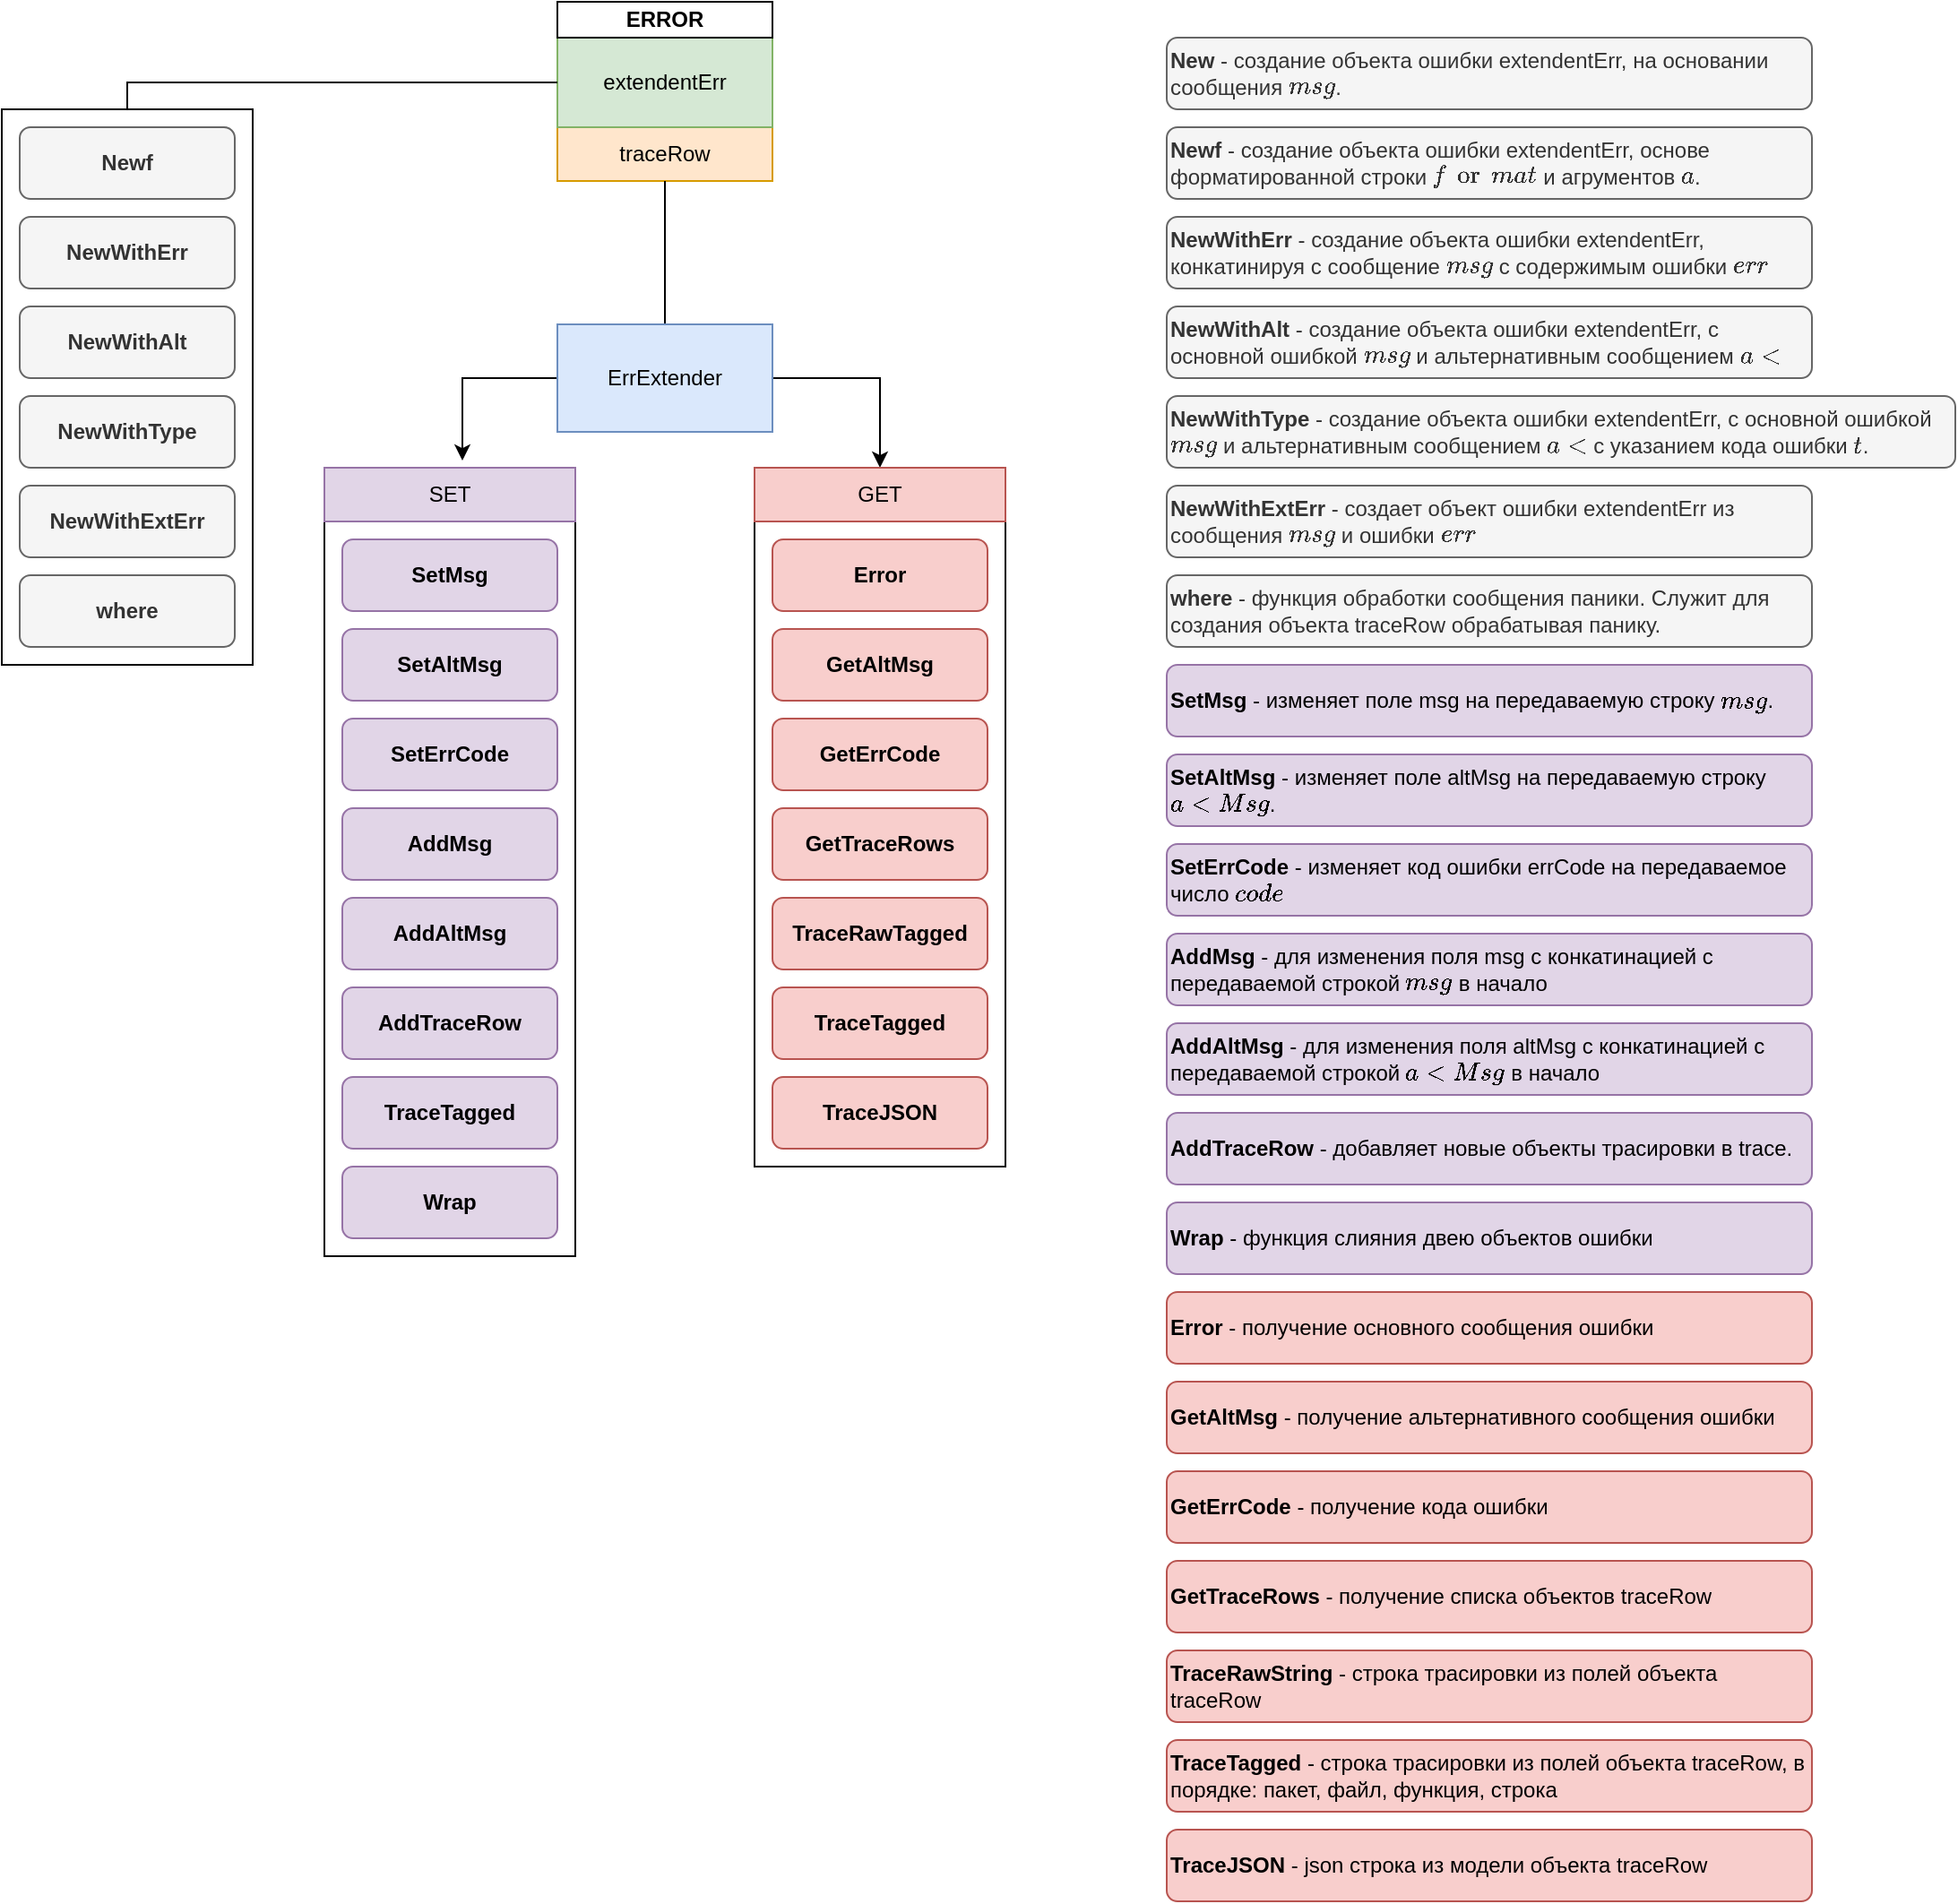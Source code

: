 <mxfile version="15.4.0" type="device"><diagram id="gapxTEu8qHLDdO6_Mc4F" name="Page-1"><mxGraphModel dx="1422" dy="855" grid="1" gridSize="10" guides="1" tooltips="1" connect="1" arrows="1" fold="1" page="1" pageScale="1" pageWidth="827" pageHeight="1169" math="0" shadow="0"><root><mxCell id="0"/><mxCell id="1" parent="0"/><mxCell id="B7SBMecG_k90nmLpT5Pq-19" value="" style="rounded=0;whiteSpace=wrap;html=1;" parent="1" vertex="1"><mxGeometry x="450" y="280" width="140" height="390" as="geometry"/></mxCell><mxCell id="B7SBMecG_k90nmLpT5Pq-1" value="" style="rounded=0;whiteSpace=wrap;html=1;" parent="1" vertex="1"><mxGeometry x="210" y="280" width="140" height="440" as="geometry"/></mxCell><mxCell id="B7SBMecG_k90nmLpT5Pq-2" value="" style="rounded=0;whiteSpace=wrap;html=1;" parent="1" vertex="1"><mxGeometry x="340" y="40" width="120" height="80" as="geometry"/></mxCell><mxCell id="B7SBMecG_k90nmLpT5Pq-3" value="traceRow" style="rounded=0;whiteSpace=wrap;html=1;fillColor=#ffe6cc;strokeColor=#d79b00;" parent="1" vertex="1"><mxGeometry x="340" y="90" width="120" height="30" as="geometry"/></mxCell><mxCell id="B7SBMecG_k90nmLpT5Pq-4" style="edgeStyle=orthogonalEdgeStyle;rounded=0;orthogonalLoop=1;jettySize=auto;html=1;entryX=0.5;entryY=1;entryDx=0;entryDy=0;endArrow=none;endFill=0;" parent="1" source="B7SBMecG_k90nmLpT5Pq-6" target="B7SBMecG_k90nmLpT5Pq-2" edge="1"><mxGeometry relative="1" as="geometry"/></mxCell><mxCell id="B7SBMecG_k90nmLpT5Pq-5" style="edgeStyle=orthogonalEdgeStyle;rounded=0;orthogonalLoop=1;jettySize=auto;html=1;entryX=0.55;entryY=-0.133;entryDx=0;entryDy=0;entryPerimeter=0;endArrow=classic;endFill=1;startArrow=none;startFill=0;" parent="1" source="B7SBMecG_k90nmLpT5Pq-6" target="B7SBMecG_k90nmLpT5Pq-14" edge="1"><mxGeometry relative="1" as="geometry"><Array as="points"><mxPoint x="287" y="230"/></Array></mxGeometry></mxCell><mxCell id="B7SBMecG_k90nmLpT5Pq-24" style="edgeStyle=orthogonalEdgeStyle;rounded=0;orthogonalLoop=1;jettySize=auto;html=1;exitX=1;exitY=0.5;exitDx=0;exitDy=0;entryX=0.5;entryY=0;entryDx=0;entryDy=0;" parent="1" source="B7SBMecG_k90nmLpT5Pq-6" target="B7SBMecG_k90nmLpT5Pq-18" edge="1"><mxGeometry relative="1" as="geometry"/></mxCell><mxCell id="B7SBMecG_k90nmLpT5Pq-6" value="ErrExtender" style="rounded=0;whiteSpace=wrap;html=1;fillColor=#dae8fc;strokeColor=#6c8ebf;" parent="1" vertex="1"><mxGeometry x="340" y="200" width="120" height="60" as="geometry"/></mxCell><mxCell id="B7SBMecG_k90nmLpT5Pq-7" value="SetMsg" style="rounded=1;whiteSpace=wrap;html=1;fontStyle=1;fillColor=#e1d5e7;strokeColor=#9673a6;" parent="1" vertex="1"><mxGeometry x="220" y="320" width="120" height="40" as="geometry"/></mxCell><mxCell id="B7SBMecG_k90nmLpT5Pq-8" value="SetAltMsg" style="rounded=1;whiteSpace=wrap;html=1;fontStyle=1;fillColor=#e1d5e7;strokeColor=#9673a6;" parent="1" vertex="1"><mxGeometry x="220" y="370" width="120" height="40" as="geometry"/></mxCell><mxCell id="B7SBMecG_k90nmLpT5Pq-9" value="SetErrCode" style="rounded=1;whiteSpace=wrap;html=1;fontStyle=1;fillColor=#e1d5e7;strokeColor=#9673a6;" parent="1" vertex="1"><mxGeometry x="220" y="420" width="120" height="40" as="geometry"/></mxCell><mxCell id="B7SBMecG_k90nmLpT5Pq-10" value="AddMsg" style="rounded=1;whiteSpace=wrap;html=1;fontStyle=1;fillColor=#e1d5e7;strokeColor=#9673a6;" parent="1" vertex="1"><mxGeometry x="220" y="470" width="120" height="40" as="geometry"/></mxCell><mxCell id="B7SBMecG_k90nmLpT5Pq-11" value="TraceTagged" style="rounded=1;whiteSpace=wrap;html=1;fontStyle=1;fillColor=#e1d5e7;strokeColor=#9673a6;" parent="1" vertex="1"><mxGeometry x="220" y="620" width="120" height="40" as="geometry"/></mxCell><mxCell id="B7SBMecG_k90nmLpT5Pq-12" value="AddAltMsg" style="rounded=1;whiteSpace=wrap;html=1;fontStyle=1;fillColor=#e1d5e7;strokeColor=#9673a6;" parent="1" vertex="1"><mxGeometry x="220" y="520" width="120" height="40" as="geometry"/></mxCell><mxCell id="B7SBMecG_k90nmLpT5Pq-13" value="Wrap" style="rounded=1;whiteSpace=wrap;html=1;fontStyle=1;fillColor=#e1d5e7;strokeColor=#9673a6;" parent="1" vertex="1"><mxGeometry x="220" y="670" width="120" height="40" as="geometry"/></mxCell><mxCell id="B7SBMecG_k90nmLpT5Pq-14" value="SET" style="rounded=0;whiteSpace=wrap;html=1;fillColor=#e1d5e7;strokeColor=#9673a6;" parent="1" vertex="1"><mxGeometry x="210" y="280" width="140" height="30" as="geometry"/></mxCell><mxCell id="B7SBMecG_k90nmLpT5Pq-15" value="&lt;span&gt;extendentErr&lt;/span&gt;" style="rounded=0;whiteSpace=wrap;html=1;fillColor=#d5e8d4;strokeColor=#82b366;" parent="1" vertex="1"><mxGeometry x="340" y="40" width="120" height="50" as="geometry"/></mxCell><mxCell id="B7SBMecG_k90nmLpT5Pq-28" style="edgeStyle=orthogonalEdgeStyle;rounded=0;orthogonalLoop=1;jettySize=auto;html=1;entryX=0;entryY=0.5;entryDx=0;entryDy=0;startArrow=none;startFill=0;endArrow=none;endFill=0;" parent="1" source="B7SBMecG_k90nmLpT5Pq-16" target="B7SBMecG_k90nmLpT5Pq-15" edge="1"><mxGeometry relative="1" as="geometry"><Array as="points"><mxPoint x="100" y="65"/></Array></mxGeometry></mxCell><mxCell id="B7SBMecG_k90nmLpT5Pq-16" value="" style="rounded=0;whiteSpace=wrap;html=1;" parent="1" vertex="1"><mxGeometry x="30" y="80" width="140" height="310" as="geometry"/></mxCell><mxCell id="B7SBMecG_k90nmLpT5Pq-18" value="GET" style="rounded=0;whiteSpace=wrap;html=1;fillColor=#f8cecc;strokeColor=#b85450;" parent="1" vertex="1"><mxGeometry x="450" y="280" width="140" height="30" as="geometry"/></mxCell><mxCell id="B7SBMecG_k90nmLpT5Pq-20" value="Error" style="rounded=1;whiteSpace=wrap;html=1;fontStyle=1;fillColor=#f8cecc;strokeColor=#b85450;" parent="1" vertex="1"><mxGeometry x="460" y="320" width="120" height="40" as="geometry"/></mxCell><mxCell id="B7SBMecG_k90nmLpT5Pq-21" value="GetAltMsg" style="rounded=1;whiteSpace=wrap;html=1;fontStyle=1;fillColor=#f8cecc;strokeColor=#b85450;" parent="1" vertex="1"><mxGeometry x="460" y="370" width="120" height="40" as="geometry"/></mxCell><mxCell id="B7SBMecG_k90nmLpT5Pq-22" value="GetErrCode" style="rounded=1;whiteSpace=wrap;html=1;fontStyle=1;fillColor=#f8cecc;strokeColor=#b85450;" parent="1" vertex="1"><mxGeometry x="460" y="420" width="120" height="40" as="geometry"/></mxCell><mxCell id="B7SBMecG_k90nmLpT5Pq-23" value="GetTraceRows" style="rounded=1;whiteSpace=wrap;html=1;fontStyle=1;fillColor=#f8cecc;strokeColor=#b85450;" parent="1" vertex="1"><mxGeometry x="460" y="470" width="120" height="40" as="geometry"/></mxCell><mxCell id="B7SBMecG_k90nmLpT5Pq-25" value="&lt;b&gt;Newf&lt;/b&gt;" style="rounded=1;whiteSpace=wrap;html=1;fillColor=#f5f5f5;strokeColor=#666666;fontColor=#333333;" parent="1" vertex="1"><mxGeometry x="40" y="90" width="120" height="40" as="geometry"/></mxCell><mxCell id="B7SBMecG_k90nmLpT5Pq-26" value="NewWithErr" style="rounded=1;whiteSpace=wrap;html=1;fontStyle=1;fillColor=#f5f5f5;strokeColor=#666666;fontColor=#333333;" parent="1" vertex="1"><mxGeometry x="40" y="140" width="120" height="40" as="geometry"/></mxCell><mxCell id="B7SBMecG_k90nmLpT5Pq-27" value="NewWithAlt" style="rounded=1;whiteSpace=wrap;html=1;fontStyle=1;fillColor=#f5f5f5;strokeColor=#666666;fontColor=#333333;" parent="1" vertex="1"><mxGeometry x="40" y="190" width="120" height="40" as="geometry"/></mxCell><mxCell id="B7SBMecG_k90nmLpT5Pq-29" value="NewWithType" style="rounded=1;whiteSpace=wrap;html=1;fontStyle=1;fillColor=#f5f5f5;strokeColor=#666666;fontColor=#333333;" parent="1" vertex="1"><mxGeometry x="40" y="240" width="120" height="40" as="geometry"/></mxCell><mxCell id="B7SBMecG_k90nmLpT5Pq-30" value="NewWithExtErr" style="rounded=1;whiteSpace=wrap;html=1;fontStyle=1;fillColor=#f5f5f5;strokeColor=#666666;fontColor=#333333;" parent="1" vertex="1"><mxGeometry x="40" y="290" width="120" height="40" as="geometry"/></mxCell><mxCell id="B7SBMecG_k90nmLpT5Pq-33" value="where" style="rounded=1;whiteSpace=wrap;html=1;fontStyle=1;fillColor=#f5f5f5;strokeColor=#666666;fontColor=#333333;" parent="1" vertex="1"><mxGeometry x="40" y="340" width="120" height="40" as="geometry"/></mxCell><mxCell id="B7SBMecG_k90nmLpT5Pq-34" value="&lt;b&gt;Newf &lt;/b&gt;- cоздание объекта ошибки&amp;nbsp;extendentErr, основе форматированной строки `format` и агрументов `a`." style="rounded=1;whiteSpace=wrap;html=1;align=left;fillColor=#f5f5f5;strokeColor=#666666;fontColor=#333333;" parent="1" vertex="1"><mxGeometry x="680" y="90" width="360" height="40" as="geometry"/></mxCell><mxCell id="B7SBMecG_k90nmLpT5Pq-35" value="NewWithErr &lt;span style=&quot;font-weight: normal&quot;&gt;- cоздание объекта ошибки&amp;nbsp;&lt;/span&gt;&lt;span style=&quot;font-weight: 400&quot;&gt;extendentErr, конкатинируя с сообщение `msg` с содержимым ошибки `err`&lt;/span&gt;" style="rounded=1;whiteSpace=wrap;html=1;fontStyle=1;align=left;fillColor=#f5f5f5;strokeColor=#666666;fontColor=#333333;" parent="1" vertex="1"><mxGeometry x="680" y="140" width="360" height="40" as="geometry"/></mxCell><mxCell id="B7SBMecG_k90nmLpT5Pq-36" value="NewWithAlt &lt;span style=&quot;font-weight: normal&quot;&gt;-&lt;/span&gt;&amp;nbsp;&lt;span style=&quot;font-weight: normal&quot;&gt;cоздание объекта ошибки&amp;nbsp;&lt;/span&gt;&lt;span style=&quot;font-weight: 400&quot;&gt;extendentErr, с основной ошибкой `msg` и альтернативным сообщением `alt`&lt;/span&gt;" style="rounded=1;whiteSpace=wrap;html=1;fontStyle=1;align=left;fillColor=#f5f5f5;strokeColor=#666666;fontColor=#333333;" parent="1" vertex="1"><mxGeometry x="680" y="190" width="360" height="40" as="geometry"/></mxCell><mxCell id="B7SBMecG_k90nmLpT5Pq-37" value="NewWithType &lt;span style=&quot;font-weight: normal&quot;&gt;-&amp;nbsp;&lt;/span&gt;&lt;span style=&quot;font-weight: normal&quot;&gt;cоздание объекта ошибки&amp;nbsp;&lt;/span&gt;&lt;span style=&quot;font-weight: 400&quot;&gt;extendentErr,&amp;nbsp;&lt;/span&gt;&lt;span style=&quot;font-weight: 400&quot;&gt;с основной ошибкой `msg` и альтернативным сообщением `alt` с указанием кода ошибки `t`.&lt;/span&gt;" style="rounded=1;whiteSpace=wrap;html=1;fontStyle=1;align=left;fillColor=#f5f5f5;strokeColor=#666666;fontColor=#333333;" parent="1" vertex="1"><mxGeometry x="680" y="240" width="440" height="40" as="geometry"/></mxCell><mxCell id="B7SBMecG_k90nmLpT5Pq-38" value="NewWithExtErr &lt;span style=&quot;font-weight: normal&quot;&gt;- c&lt;/span&gt;&lt;span style=&quot;font-weight: 400&quot;&gt;оздает объект ошибки extendentErr из сообщения `msg` и ошибки `err`&lt;/span&gt;" style="rounded=1;whiteSpace=wrap;html=1;fontStyle=1;align=left;fillColor=#f5f5f5;strokeColor=#666666;fontColor=#333333;" parent="1" vertex="1"><mxGeometry x="680" y="290" width="360" height="40" as="geometry"/></mxCell><mxCell id="B7SBMecG_k90nmLpT5Pq-39" value="where &lt;span style=&quot;font-weight: 400&quot;&gt;- функция обработки сообщения паники. Служит для создания объекта traceRow обрабатывая панику.&lt;/span&gt;" style="rounded=1;whiteSpace=wrap;html=1;fontStyle=1;align=left;fillColor=#f5f5f5;strokeColor=#666666;fontColor=#333333;" parent="1" vertex="1"><mxGeometry x="680" y="340" width="360" height="40" as="geometry"/></mxCell><mxCell id="B7SBMecG_k90nmLpT5Pq-40" value="SetMsg &lt;span style=&quot;font-weight: normal&quot;&gt;- изменяет поле msg на передаваемую строку `msg`.&amp;nbsp;&lt;/span&gt;" style="rounded=1;whiteSpace=wrap;html=1;fontStyle=1;fillColor=#e1d5e7;strokeColor=#9673a6;align=left;" parent="1" vertex="1"><mxGeometry x="680" y="390" width="360" height="40" as="geometry"/></mxCell><mxCell id="B7SBMecG_k90nmLpT5Pq-41" value="SetAltMsg&amp;nbsp;&lt;span style=&quot;font-weight: 400&quot;&gt;-&amp;nbsp;&lt;/span&gt;&lt;span style=&quot;font-weight: 400&quot;&gt;изменяет поле&lt;/span&gt;&lt;span style=&quot;font-weight: 400&quot;&gt;&amp;nbsp;altMsg на передаваемую строку `altMsg`.&lt;/span&gt;" style="rounded=1;whiteSpace=wrap;html=1;fontStyle=1;fillColor=#e1d5e7;strokeColor=#9673a6;align=left;" parent="1" vertex="1"><mxGeometry x="680" y="440" width="360" height="40" as="geometry"/></mxCell><mxCell id="B7SBMecG_k90nmLpT5Pq-42" value="SetErrCode &lt;span style=&quot;font-weight: normal&quot;&gt;-&amp;nbsp;&lt;/span&gt;&lt;span style=&quot;font-weight: 400&quot;&gt;изменяет код&lt;/span&gt;&lt;span style=&quot;font-weight: normal&quot;&gt;&amp;nbsp;ошибки errCode на передаваемое число `code`&lt;/span&gt;" style="rounded=1;whiteSpace=wrap;html=1;fontStyle=1;fillColor=#e1d5e7;strokeColor=#9673a6;align=left;" parent="1" vertex="1"><mxGeometry x="680" y="490" width="360" height="40" as="geometry"/></mxCell><mxCell id="B7SBMecG_k90nmLpT5Pq-43" value="AddMsg &lt;span style=&quot;font-weight: normal&quot;&gt;- для изменения поля msg с конкатинацией с передаваемой строкой `msg` в начало&lt;/span&gt;" style="rounded=1;whiteSpace=wrap;html=1;fontStyle=1;fillColor=#e1d5e7;strokeColor=#9673a6;align=left;" parent="1" vertex="1"><mxGeometry x="680" y="540" width="360" height="40" as="geometry"/></mxCell><mxCell id="B7SBMecG_k90nmLpT5Pq-44" value="TraceTagged&lt;span style=&quot;font-weight: normal&quot;&gt;&amp;nbsp;- строка трасировки из полей объекта traceRow, в порядке: пакет, файл, функция, строка&amp;nbsp;&lt;/span&gt;" style="rounded=1;whiteSpace=wrap;html=1;fontStyle=1;fillColor=#f8cecc;strokeColor=#b85450;align=left;" parent="1" vertex="1"><mxGeometry x="680" y="990" width="360" height="40" as="geometry"/></mxCell><mxCell id="B7SBMecG_k90nmLpT5Pq-45" value="TraceJSON &lt;span style=&quot;font-weight: normal&quot;&gt;- json строка из модели объекта traceRow&lt;/span&gt;" style="rounded=1;whiteSpace=wrap;html=1;fontStyle=1;fillColor=#f8cecc;strokeColor=#b85450;align=left;" parent="1" vertex="1"><mxGeometry x="680" y="1040" width="360" height="40" as="geometry"/></mxCell><mxCell id="B7SBMecG_k90nmLpT5Pq-46" value="Wrap &lt;span style=&quot;font-weight: normal&quot;&gt;- функция слияния двею объектов ошибки&lt;/span&gt;" style="rounded=1;whiteSpace=wrap;html=1;fontStyle=1;fillColor=#e1d5e7;strokeColor=#9673a6;align=left;" parent="1" vertex="1"><mxGeometry x="680" y="690" width="360" height="40" as="geometry"/></mxCell><mxCell id="B7SBMecG_k90nmLpT5Pq-47" value="Error&lt;span style=&quot;font-weight: normal&quot;&gt;&amp;nbsp;- получение основного сообщения ошибки&lt;/span&gt;" style="rounded=1;whiteSpace=wrap;html=1;fontStyle=1;fillColor=#f8cecc;strokeColor=#b85450;align=left;" parent="1" vertex="1"><mxGeometry x="680" y="740" width="360" height="40" as="geometry"/></mxCell><mxCell id="B7SBMecG_k90nmLpT5Pq-48" value="GetAltMsg &lt;span style=&quot;font-weight: normal&quot;&gt;- получение альтернативного сообщения ошибки&lt;/span&gt;" style="rounded=1;whiteSpace=wrap;html=1;fontStyle=1;fillColor=#f8cecc;strokeColor=#b85450;align=left;" parent="1" vertex="1"><mxGeometry x="680" y="790" width="360" height="40" as="geometry"/></mxCell><mxCell id="B7SBMecG_k90nmLpT5Pq-49" value="GetErrCode &lt;span style=&quot;font-weight: normal&quot;&gt;- получение кода ошибки&lt;/span&gt;" style="rounded=1;whiteSpace=wrap;html=1;fontStyle=1;fillColor=#f8cecc;strokeColor=#b85450;align=left;" parent="1" vertex="1"><mxGeometry x="680" y="840" width="360" height="40" as="geometry"/></mxCell><mxCell id="B7SBMecG_k90nmLpT5Pq-50" value="GetTraceRows&lt;span style=&quot;font-weight: normal&quot;&gt;&amp;nbsp;- получение списка объектов traceRow&lt;/span&gt;" style="rounded=1;whiteSpace=wrap;html=1;fontStyle=1;fillColor=#f8cecc;strokeColor=#b85450;align=left;" parent="1" vertex="1"><mxGeometry x="680" y="890" width="360" height="40" as="geometry"/></mxCell><mxCell id="B7SBMecG_k90nmLpT5Pq-52" value="&lt;b&gt;New&amp;nbsp;&lt;/b&gt;- cоздание объекта ошибки&amp;nbsp;extendentErr, на основании сообщения `msg`." style="rounded=1;whiteSpace=wrap;html=1;align=left;fillColor=#f5f5f5;strokeColor=#666666;fontColor=#333333;" parent="1" vertex="1"><mxGeometry x="680" y="40" width="360" height="40" as="geometry"/></mxCell><mxCell id="B7SBMecG_k90nmLpT5Pq-54" value="AddTraceRow" style="rounded=1;whiteSpace=wrap;html=1;fontStyle=1;fillColor=#e1d5e7;strokeColor=#9673a6;" parent="1" vertex="1"><mxGeometry x="220" y="570" width="120" height="40" as="geometry"/></mxCell><mxCell id="B7SBMecG_k90nmLpT5Pq-55" value="TraceRawString&lt;span style=&quot;font-weight: normal&quot;&gt;&amp;nbsp;- строка трасировки из полей объекта traceRow&lt;/span&gt;" style="rounded=1;whiteSpace=wrap;html=1;fontStyle=1;fillColor=#f8cecc;strokeColor=#b85450;align=left;" parent="1" vertex="1"><mxGeometry x="680" y="940" width="360" height="40" as="geometry"/></mxCell><mxCell id="B7SBMecG_k90nmLpT5Pq-56" value="TraceRawTagged" style="rounded=1;whiteSpace=wrap;html=1;fontStyle=1;fillColor=#f8cecc;strokeColor=#b85450;" parent="1" vertex="1"><mxGeometry x="460" y="520" width="120" height="40" as="geometry"/></mxCell><mxCell id="B7SBMecG_k90nmLpT5Pq-57" value="TraceTagged" style="rounded=1;whiteSpace=wrap;html=1;fontStyle=1;fillColor=#f8cecc;strokeColor=#b85450;" parent="1" vertex="1"><mxGeometry x="460" y="570" width="120" height="40" as="geometry"/></mxCell><mxCell id="B7SBMecG_k90nmLpT5Pq-58" value="TraceJSON" style="rounded=1;whiteSpace=wrap;html=1;fontStyle=1;fillColor=#f8cecc;strokeColor=#b85450;" parent="1" vertex="1"><mxGeometry x="460" y="620" width="120" height="40" as="geometry"/></mxCell><mxCell id="B7SBMecG_k90nmLpT5Pq-59" value="AddAltMsg &lt;span style=&quot;font-weight: normal&quot;&gt;- для изменения поля altMsg с конкатинацией с передаваемой строкой `altMsg` в начало&lt;/span&gt;" style="rounded=1;whiteSpace=wrap;html=1;fontStyle=1;fillColor=#e1d5e7;strokeColor=#9673a6;align=left;" parent="1" vertex="1"><mxGeometry x="680" y="590" width="360" height="40" as="geometry"/></mxCell><mxCell id="B7SBMecG_k90nmLpT5Pq-60" value="AddTraceRow&lt;span style=&quot;font-weight: normal&quot;&gt;&amp;nbsp;- добавляет новые объекты трасировки в trace.&amp;nbsp;&lt;/span&gt;" style="rounded=1;whiteSpace=wrap;html=1;fontStyle=1;fillColor=#e1d5e7;strokeColor=#9673a6;align=left;" parent="1" vertex="1"><mxGeometry x="680" y="640" width="360" height="40" as="geometry"/></mxCell><mxCell id="WMoXEq-7BU1bFxPCxVZ2-1" value="ERROR" style="rounded=0;whiteSpace=wrap;html=1;fontStyle=1" vertex="1" parent="1"><mxGeometry x="340" y="20" width="120" height="20" as="geometry"/></mxCell></root></mxGraphModel></diagram></mxfile>